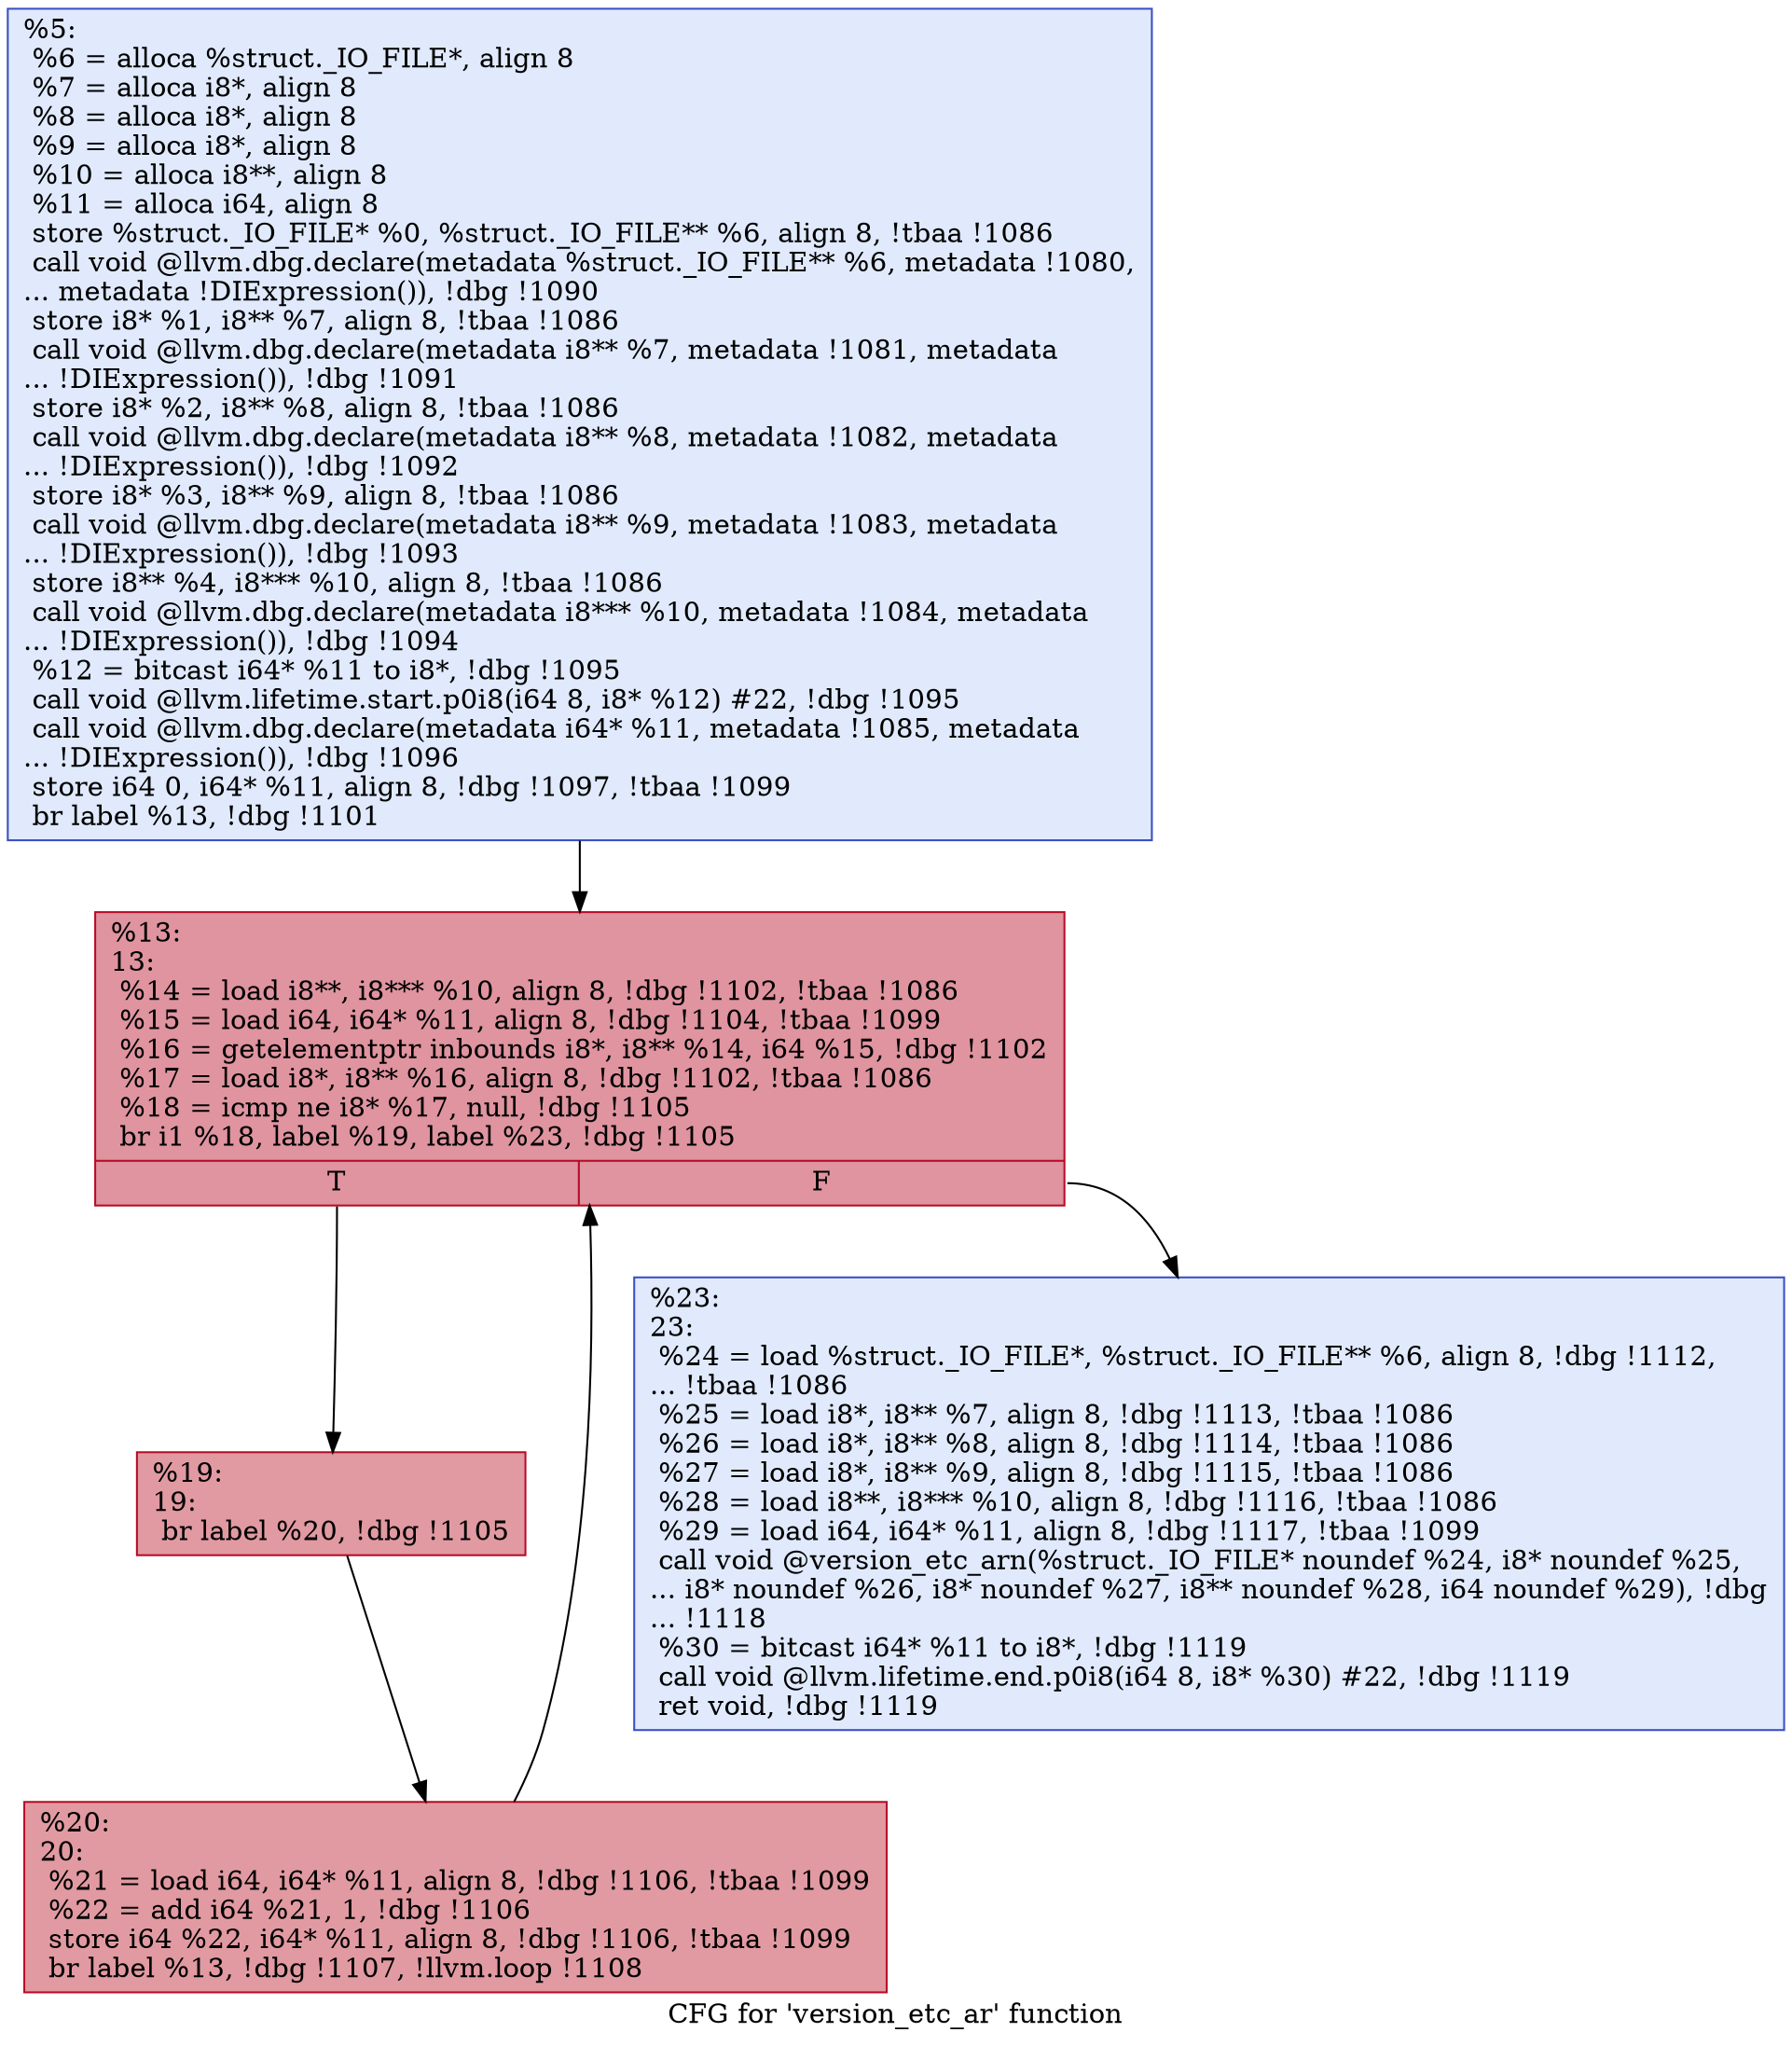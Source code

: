 digraph "CFG for 'version_etc_ar' function" {
	label="CFG for 'version_etc_ar' function";

	Node0x111fe70 [shape=record,color="#3d50c3ff", style=filled, fillcolor="#b9d0f970",label="{%5:\l  %6 = alloca %struct._IO_FILE*, align 8\l  %7 = alloca i8*, align 8\l  %8 = alloca i8*, align 8\l  %9 = alloca i8*, align 8\l  %10 = alloca i8**, align 8\l  %11 = alloca i64, align 8\l  store %struct._IO_FILE* %0, %struct._IO_FILE** %6, align 8, !tbaa !1086\l  call void @llvm.dbg.declare(metadata %struct._IO_FILE** %6, metadata !1080,\l... metadata !DIExpression()), !dbg !1090\l  store i8* %1, i8** %7, align 8, !tbaa !1086\l  call void @llvm.dbg.declare(metadata i8** %7, metadata !1081, metadata\l... !DIExpression()), !dbg !1091\l  store i8* %2, i8** %8, align 8, !tbaa !1086\l  call void @llvm.dbg.declare(metadata i8** %8, metadata !1082, metadata\l... !DIExpression()), !dbg !1092\l  store i8* %3, i8** %9, align 8, !tbaa !1086\l  call void @llvm.dbg.declare(metadata i8** %9, metadata !1083, metadata\l... !DIExpression()), !dbg !1093\l  store i8** %4, i8*** %10, align 8, !tbaa !1086\l  call void @llvm.dbg.declare(metadata i8*** %10, metadata !1084, metadata\l... !DIExpression()), !dbg !1094\l  %12 = bitcast i64* %11 to i8*, !dbg !1095\l  call void @llvm.lifetime.start.p0i8(i64 8, i8* %12) #22, !dbg !1095\l  call void @llvm.dbg.declare(metadata i64* %11, metadata !1085, metadata\l... !DIExpression()), !dbg !1096\l  store i64 0, i64* %11, align 8, !dbg !1097, !tbaa !1099\l  br label %13, !dbg !1101\l}"];
	Node0x111fe70 -> Node0x111fef0;
	Node0x111fef0 [shape=record,color="#b70d28ff", style=filled, fillcolor="#b70d2870",label="{%13:\l13:                                               \l  %14 = load i8**, i8*** %10, align 8, !dbg !1102, !tbaa !1086\l  %15 = load i64, i64* %11, align 8, !dbg !1104, !tbaa !1099\l  %16 = getelementptr inbounds i8*, i8** %14, i64 %15, !dbg !1102\l  %17 = load i8*, i8** %16, align 8, !dbg !1102, !tbaa !1086\l  %18 = icmp ne i8* %17, null, !dbg !1105\l  br i1 %18, label %19, label %23, !dbg !1105\l|{<s0>T|<s1>F}}"];
	Node0x111fef0:s0 -> Node0x111ff40;
	Node0x111fef0:s1 -> Node0x111ffe0;
	Node0x111ff40 [shape=record,color="#b70d28ff", style=filled, fillcolor="#bb1b2c70",label="{%19:\l19:                                               \l  br label %20, !dbg !1105\l}"];
	Node0x111ff40 -> Node0x111ff90;
	Node0x111ff90 [shape=record,color="#b70d28ff", style=filled, fillcolor="#bb1b2c70",label="{%20:\l20:                                               \l  %21 = load i64, i64* %11, align 8, !dbg !1106, !tbaa !1099\l  %22 = add i64 %21, 1, !dbg !1106\l  store i64 %22, i64* %11, align 8, !dbg !1106, !tbaa !1099\l  br label %13, !dbg !1107, !llvm.loop !1108\l}"];
	Node0x111ff90 -> Node0x111fef0;
	Node0x111ffe0 [shape=record,color="#3d50c3ff", style=filled, fillcolor="#b9d0f970",label="{%23:\l23:                                               \l  %24 = load %struct._IO_FILE*, %struct._IO_FILE** %6, align 8, !dbg !1112,\l... !tbaa !1086\l  %25 = load i8*, i8** %7, align 8, !dbg !1113, !tbaa !1086\l  %26 = load i8*, i8** %8, align 8, !dbg !1114, !tbaa !1086\l  %27 = load i8*, i8** %9, align 8, !dbg !1115, !tbaa !1086\l  %28 = load i8**, i8*** %10, align 8, !dbg !1116, !tbaa !1086\l  %29 = load i64, i64* %11, align 8, !dbg !1117, !tbaa !1099\l  call void @version_etc_arn(%struct._IO_FILE* noundef %24, i8* noundef %25,\l... i8* noundef %26, i8* noundef %27, i8** noundef %28, i64 noundef %29), !dbg\l... !1118\l  %30 = bitcast i64* %11 to i8*, !dbg !1119\l  call void @llvm.lifetime.end.p0i8(i64 8, i8* %30) #22, !dbg !1119\l  ret void, !dbg !1119\l}"];
}
